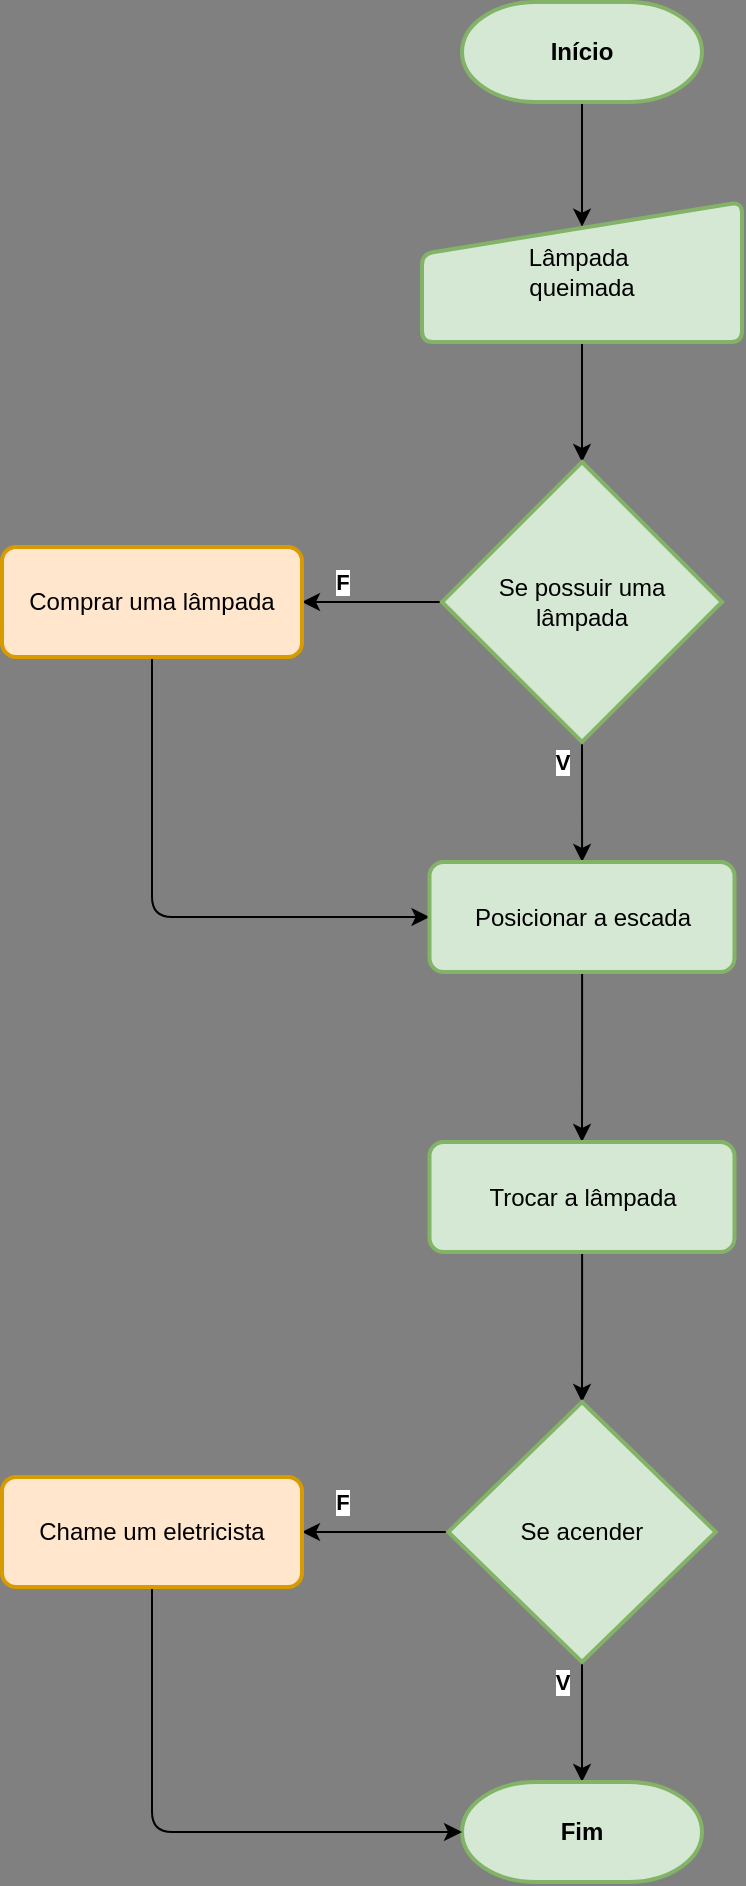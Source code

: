 <mxfile version="20.1.4" type="device"><diagram id="lU9mYzAbV2N8AqI2Jf5S" name="Página-1"><mxGraphModel dx="2585" dy="1385" grid="1" gridSize="10" guides="1" tooltips="1" connect="1" arrows="1" fold="1" page="1" pageScale="1" pageWidth="827" pageHeight="1169" background="#808080" math="0" shadow="0"><root><mxCell id="0"/><mxCell id="1" parent="0"/><mxCell id="R_VVmCB4B-ZzG03dzP5e-41" style="edgeStyle=orthogonalEdgeStyle;rounded=1;orthogonalLoop=1;jettySize=auto;html=1;exitX=0.5;exitY=1;exitDx=0;exitDy=0;exitPerimeter=0;entryX=0.5;entryY=0.176;entryDx=0;entryDy=0;entryPerimeter=0;labelBackgroundColor=none;strokeColor=default;" edge="1" parent="1" source="R_VVmCB4B-ZzG03dzP5e-18" target="R_VVmCB4B-ZzG03dzP5e-20"><mxGeometry relative="1" as="geometry"/></mxCell><mxCell id="R_VVmCB4B-ZzG03dzP5e-18" value="&lt;b&gt;Início&lt;/b&gt;" style="strokeWidth=2;html=1;shape=mxgraph.flowchart.terminator;whiteSpace=wrap;fillColor=#d5e8d4;strokeColor=#82b366;rounded=1;" vertex="1" parent="1"><mxGeometry x="410" y="90" width="120" height="50" as="geometry"/></mxCell><mxCell id="R_VVmCB4B-ZzG03dzP5e-34" style="edgeStyle=orthogonalEdgeStyle;rounded=1;orthogonalLoop=1;jettySize=auto;html=1;exitX=0.5;exitY=1;exitDx=0;exitDy=0;strokeColor=default;" edge="1" parent="1" source="R_VVmCB4B-ZzG03dzP5e-20" target="R_VVmCB4B-ZzG03dzP5e-21"><mxGeometry relative="1" as="geometry"/></mxCell><mxCell id="R_VVmCB4B-ZzG03dzP5e-20" value="Lâmpada&amp;nbsp;&lt;br&gt;&lt;div style=&quot;&quot;&gt;&lt;span style=&quot;background-color: initial;&quot;&gt;queimada&lt;/span&gt;&lt;/div&gt;" style="html=1;strokeWidth=2;shape=manualInput;whiteSpace=wrap;rounded=1;size=26;arcSize=11;align=center;fillColor=#d5e8d4;strokeColor=#82b366;" vertex="1" parent="1"><mxGeometry x="390" y="190" width="160" height="70" as="geometry"/></mxCell><mxCell id="R_VVmCB4B-ZzG03dzP5e-33" value="&lt;b&gt;F&lt;/b&gt;" style="edgeStyle=orthogonalEdgeStyle;rounded=1;orthogonalLoop=1;jettySize=auto;html=1;strokeColor=default;fillColor=#f8cecc;" edge="1" parent="1" source="R_VVmCB4B-ZzG03dzP5e-21" target="R_VVmCB4B-ZzG03dzP5e-22"><mxGeometry x="0.429" y="-10" relative="1" as="geometry"><mxPoint as="offset"/></mxGeometry></mxCell><mxCell id="R_VVmCB4B-ZzG03dzP5e-35" value="&lt;b&gt;V&lt;/b&gt;" style="edgeStyle=orthogonalEdgeStyle;rounded=1;orthogonalLoop=1;jettySize=auto;html=1;strokeColor=default;" edge="1" parent="1" source="R_VVmCB4B-ZzG03dzP5e-21" target="R_VVmCB4B-ZzG03dzP5e-23"><mxGeometry x="-0.667" y="-10" relative="1" as="geometry"><mxPoint as="offset"/></mxGeometry></mxCell><mxCell id="R_VVmCB4B-ZzG03dzP5e-21" value="Se possuir uma&lt;br&gt;lâmpada" style="strokeWidth=2;html=1;shape=mxgraph.flowchart.decision;whiteSpace=wrap;fillColor=#d5e8d4;strokeColor=#82b366;rounded=1;" vertex="1" parent="1"><mxGeometry x="400" y="320" width="140" height="140" as="geometry"/></mxCell><mxCell id="R_VVmCB4B-ZzG03dzP5e-30" style="edgeStyle=orthogonalEdgeStyle;rounded=1;orthogonalLoop=1;jettySize=auto;html=1;exitX=0.5;exitY=1;exitDx=0;exitDy=0;entryX=0;entryY=0.5;entryDx=0;entryDy=0;strokeColor=default;" edge="1" parent="1" source="R_VVmCB4B-ZzG03dzP5e-22" target="R_VVmCB4B-ZzG03dzP5e-23"><mxGeometry relative="1" as="geometry"/></mxCell><mxCell id="R_VVmCB4B-ZzG03dzP5e-22" value="Comprar uma lâmpada" style="rounded=1;whiteSpace=wrap;html=1;absoluteArcSize=1;arcSize=14;strokeWidth=2;fillColor=#ffe6cc;strokeColor=#d79b00;" vertex="1" parent="1"><mxGeometry x="180" y="362.5" width="150" height="55" as="geometry"/></mxCell><mxCell id="R_VVmCB4B-ZzG03dzP5e-36" style="edgeStyle=orthogonalEdgeStyle;rounded=1;orthogonalLoop=1;jettySize=auto;html=1;entryX=0.5;entryY=0;entryDx=0;entryDy=0;strokeColor=default;" edge="1" parent="1" source="R_VVmCB4B-ZzG03dzP5e-23" target="R_VVmCB4B-ZzG03dzP5e-24"><mxGeometry relative="1" as="geometry"/></mxCell><mxCell id="R_VVmCB4B-ZzG03dzP5e-23" value="Posicionar a escada" style="rounded=1;whiteSpace=wrap;html=1;absoluteArcSize=1;arcSize=14;strokeWidth=2;fillColor=#d5e8d4;strokeColor=#82b366;" vertex="1" parent="1"><mxGeometry x="393.75" y="520" width="152.5" height="55" as="geometry"/></mxCell><mxCell id="R_VVmCB4B-ZzG03dzP5e-37" style="edgeStyle=orthogonalEdgeStyle;rounded=1;orthogonalLoop=1;jettySize=auto;html=1;strokeColor=default;" edge="1" parent="1" source="R_VVmCB4B-ZzG03dzP5e-24" target="R_VVmCB4B-ZzG03dzP5e-25"><mxGeometry relative="1" as="geometry"/></mxCell><mxCell id="R_VVmCB4B-ZzG03dzP5e-24" value="Trocar a lâmpada" style="rounded=1;whiteSpace=wrap;html=1;absoluteArcSize=1;arcSize=14;strokeWidth=2;fillColor=#d5e8d4;strokeColor=#82b366;" vertex="1" parent="1"><mxGeometry x="393.75" y="660" width="152.5" height="55" as="geometry"/></mxCell><mxCell id="R_VVmCB4B-ZzG03dzP5e-38" value="&lt;b&gt;F&lt;/b&gt;" style="edgeStyle=orthogonalEdgeStyle;rounded=1;orthogonalLoop=1;jettySize=auto;html=1;entryX=1;entryY=0.5;entryDx=0;entryDy=0;strokeColor=default;" edge="1" parent="1" source="R_VVmCB4B-ZzG03dzP5e-25" target="R_VVmCB4B-ZzG03dzP5e-27"><mxGeometry x="0.453" y="-15" relative="1" as="geometry"><mxPoint as="offset"/></mxGeometry></mxCell><mxCell id="R_VVmCB4B-ZzG03dzP5e-39" value="&lt;b&gt;V&lt;/b&gt;" style="edgeStyle=orthogonalEdgeStyle;rounded=1;orthogonalLoop=1;jettySize=auto;html=1;exitX=0.5;exitY=1;exitDx=0;exitDy=0;exitPerimeter=0;entryX=0.5;entryY=0;entryDx=0;entryDy=0;entryPerimeter=0;strokeColor=default;" edge="1" parent="1" source="R_VVmCB4B-ZzG03dzP5e-25" target="R_VVmCB4B-ZzG03dzP5e-26"><mxGeometry x="-0.667" y="-10" relative="1" as="geometry"><mxPoint as="offset"/></mxGeometry></mxCell><mxCell id="R_VVmCB4B-ZzG03dzP5e-25" value="Se acender" style="strokeWidth=2;html=1;shape=mxgraph.flowchart.decision;whiteSpace=wrap;fillColor=#d5e8d4;strokeColor=#82b366;rounded=1;" vertex="1" parent="1"><mxGeometry x="403.13" y="790" width="133.75" height="130" as="geometry"/></mxCell><mxCell id="R_VVmCB4B-ZzG03dzP5e-26" value="&lt;b&gt;Fim&lt;/b&gt;" style="strokeWidth=2;html=1;shape=mxgraph.flowchart.terminator;whiteSpace=wrap;fillColor=#d5e8d4;strokeColor=#82b366;rounded=1;" vertex="1" parent="1"><mxGeometry x="410.01" y="980" width="120" height="50" as="geometry"/></mxCell><mxCell id="R_VVmCB4B-ZzG03dzP5e-40" style="edgeStyle=orthogonalEdgeStyle;rounded=1;orthogonalLoop=1;jettySize=auto;html=1;exitX=0.5;exitY=1;exitDx=0;exitDy=0;entryX=0;entryY=0.5;entryDx=0;entryDy=0;entryPerimeter=0;labelBackgroundColor=none;strokeColor=default;" edge="1" parent="1" source="R_VVmCB4B-ZzG03dzP5e-27" target="R_VVmCB4B-ZzG03dzP5e-26"><mxGeometry relative="1" as="geometry"/></mxCell><mxCell id="R_VVmCB4B-ZzG03dzP5e-27" value="Chame um eletricista" style="rounded=1;whiteSpace=wrap;html=1;absoluteArcSize=1;arcSize=14;strokeWidth=2;fillColor=#ffe6cc;strokeColor=#d79b00;" vertex="1" parent="1"><mxGeometry x="180" y="827.5" width="150" height="55" as="geometry"/></mxCell></root></mxGraphModel></diagram></mxfile>